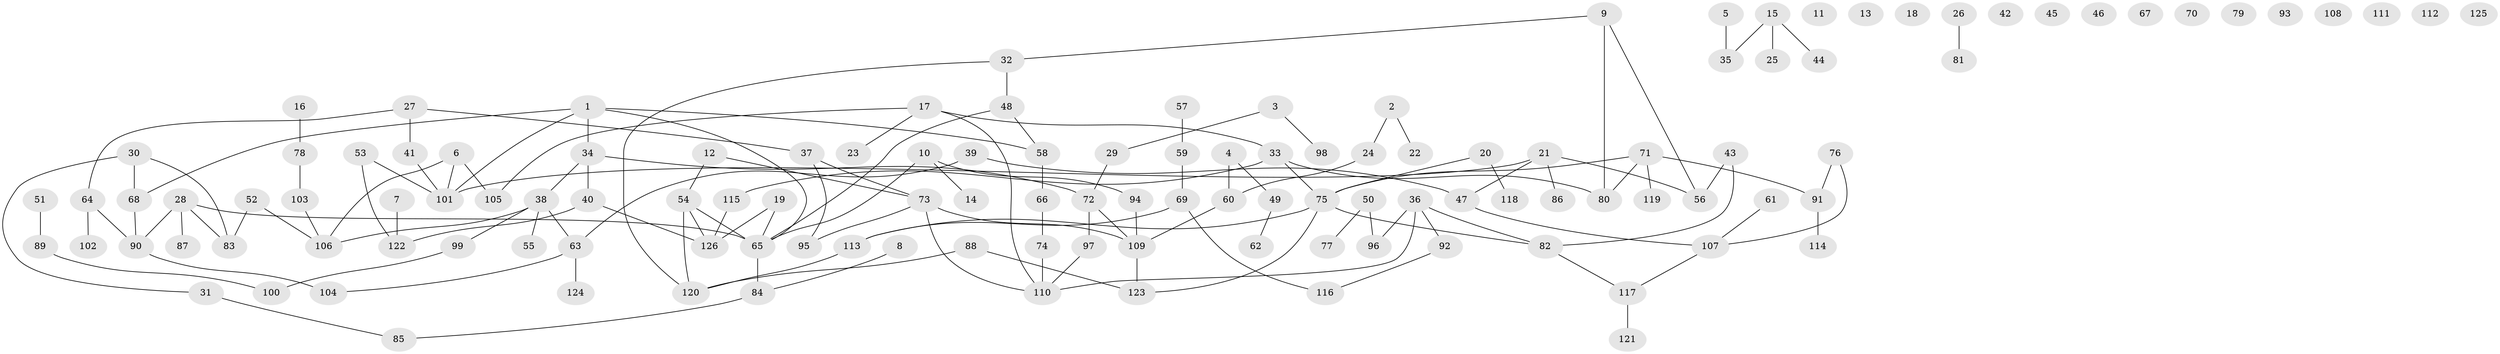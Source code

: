 // coarse degree distribution, {8: 0.011904761904761904, 1: 0.21428571428571427, 2: 0.23809523809523808, 5: 0.08333333333333333, 4: 0.13095238095238096, 3: 0.09523809523809523, 0: 0.17857142857142858, 7: 0.023809523809523808, 9: 0.011904761904761904, 6: 0.011904761904761904}
// Generated by graph-tools (version 1.1) at 2025/23/03/03/25 07:23:29]
// undirected, 126 vertices, 141 edges
graph export_dot {
graph [start="1"]
  node [color=gray90,style=filled];
  1;
  2;
  3;
  4;
  5;
  6;
  7;
  8;
  9;
  10;
  11;
  12;
  13;
  14;
  15;
  16;
  17;
  18;
  19;
  20;
  21;
  22;
  23;
  24;
  25;
  26;
  27;
  28;
  29;
  30;
  31;
  32;
  33;
  34;
  35;
  36;
  37;
  38;
  39;
  40;
  41;
  42;
  43;
  44;
  45;
  46;
  47;
  48;
  49;
  50;
  51;
  52;
  53;
  54;
  55;
  56;
  57;
  58;
  59;
  60;
  61;
  62;
  63;
  64;
  65;
  66;
  67;
  68;
  69;
  70;
  71;
  72;
  73;
  74;
  75;
  76;
  77;
  78;
  79;
  80;
  81;
  82;
  83;
  84;
  85;
  86;
  87;
  88;
  89;
  90;
  91;
  92;
  93;
  94;
  95;
  96;
  97;
  98;
  99;
  100;
  101;
  102;
  103;
  104;
  105;
  106;
  107;
  108;
  109;
  110;
  111;
  112;
  113;
  114;
  115;
  116;
  117;
  118;
  119;
  120;
  121;
  122;
  123;
  124;
  125;
  126;
  1 -- 34;
  1 -- 58;
  1 -- 65;
  1 -- 68;
  1 -- 101;
  2 -- 22;
  2 -- 24;
  3 -- 29;
  3 -- 98;
  4 -- 49;
  4 -- 60;
  5 -- 35;
  6 -- 101;
  6 -- 105;
  6 -- 106;
  7 -- 122;
  8 -- 84;
  9 -- 32;
  9 -- 56;
  9 -- 80;
  10 -- 14;
  10 -- 65;
  10 -- 94;
  12 -- 54;
  12 -- 73;
  15 -- 25;
  15 -- 35;
  15 -- 44;
  16 -- 78;
  17 -- 23;
  17 -- 33;
  17 -- 105;
  17 -- 110;
  19 -- 65;
  19 -- 126;
  20 -- 75;
  20 -- 118;
  21 -- 47;
  21 -- 56;
  21 -- 86;
  21 -- 101;
  24 -- 60;
  26 -- 81;
  27 -- 37;
  27 -- 41;
  27 -- 64;
  28 -- 65;
  28 -- 83;
  28 -- 87;
  28 -- 90;
  29 -- 72;
  30 -- 31;
  30 -- 68;
  30 -- 83;
  31 -- 85;
  32 -- 48;
  32 -- 120;
  33 -- 75;
  33 -- 80;
  33 -- 115;
  34 -- 38;
  34 -- 40;
  34 -- 72;
  36 -- 82;
  36 -- 92;
  36 -- 96;
  36 -- 110;
  37 -- 73;
  37 -- 95;
  38 -- 55;
  38 -- 63;
  38 -- 99;
  38 -- 106;
  39 -- 47;
  39 -- 63;
  40 -- 122;
  40 -- 126;
  41 -- 101;
  43 -- 56;
  43 -- 82;
  47 -- 107;
  48 -- 58;
  48 -- 65;
  49 -- 62;
  50 -- 77;
  50 -- 96;
  51 -- 89;
  52 -- 83;
  52 -- 106;
  53 -- 101;
  53 -- 122;
  54 -- 65;
  54 -- 120;
  54 -- 126;
  57 -- 59;
  58 -- 66;
  59 -- 69;
  60 -- 109;
  61 -- 107;
  63 -- 104;
  63 -- 124;
  64 -- 90;
  64 -- 102;
  65 -- 84;
  66 -- 74;
  68 -- 90;
  69 -- 113;
  69 -- 116;
  71 -- 75;
  71 -- 80;
  71 -- 91;
  71 -- 119;
  72 -- 97;
  72 -- 109;
  73 -- 95;
  73 -- 109;
  73 -- 110;
  74 -- 110;
  75 -- 82;
  75 -- 113;
  75 -- 123;
  76 -- 91;
  76 -- 107;
  78 -- 103;
  82 -- 117;
  84 -- 85;
  88 -- 120;
  88 -- 123;
  89 -- 100;
  90 -- 104;
  91 -- 114;
  92 -- 116;
  94 -- 109;
  97 -- 110;
  99 -- 100;
  103 -- 106;
  107 -- 117;
  109 -- 123;
  113 -- 120;
  115 -- 126;
  117 -- 121;
}
